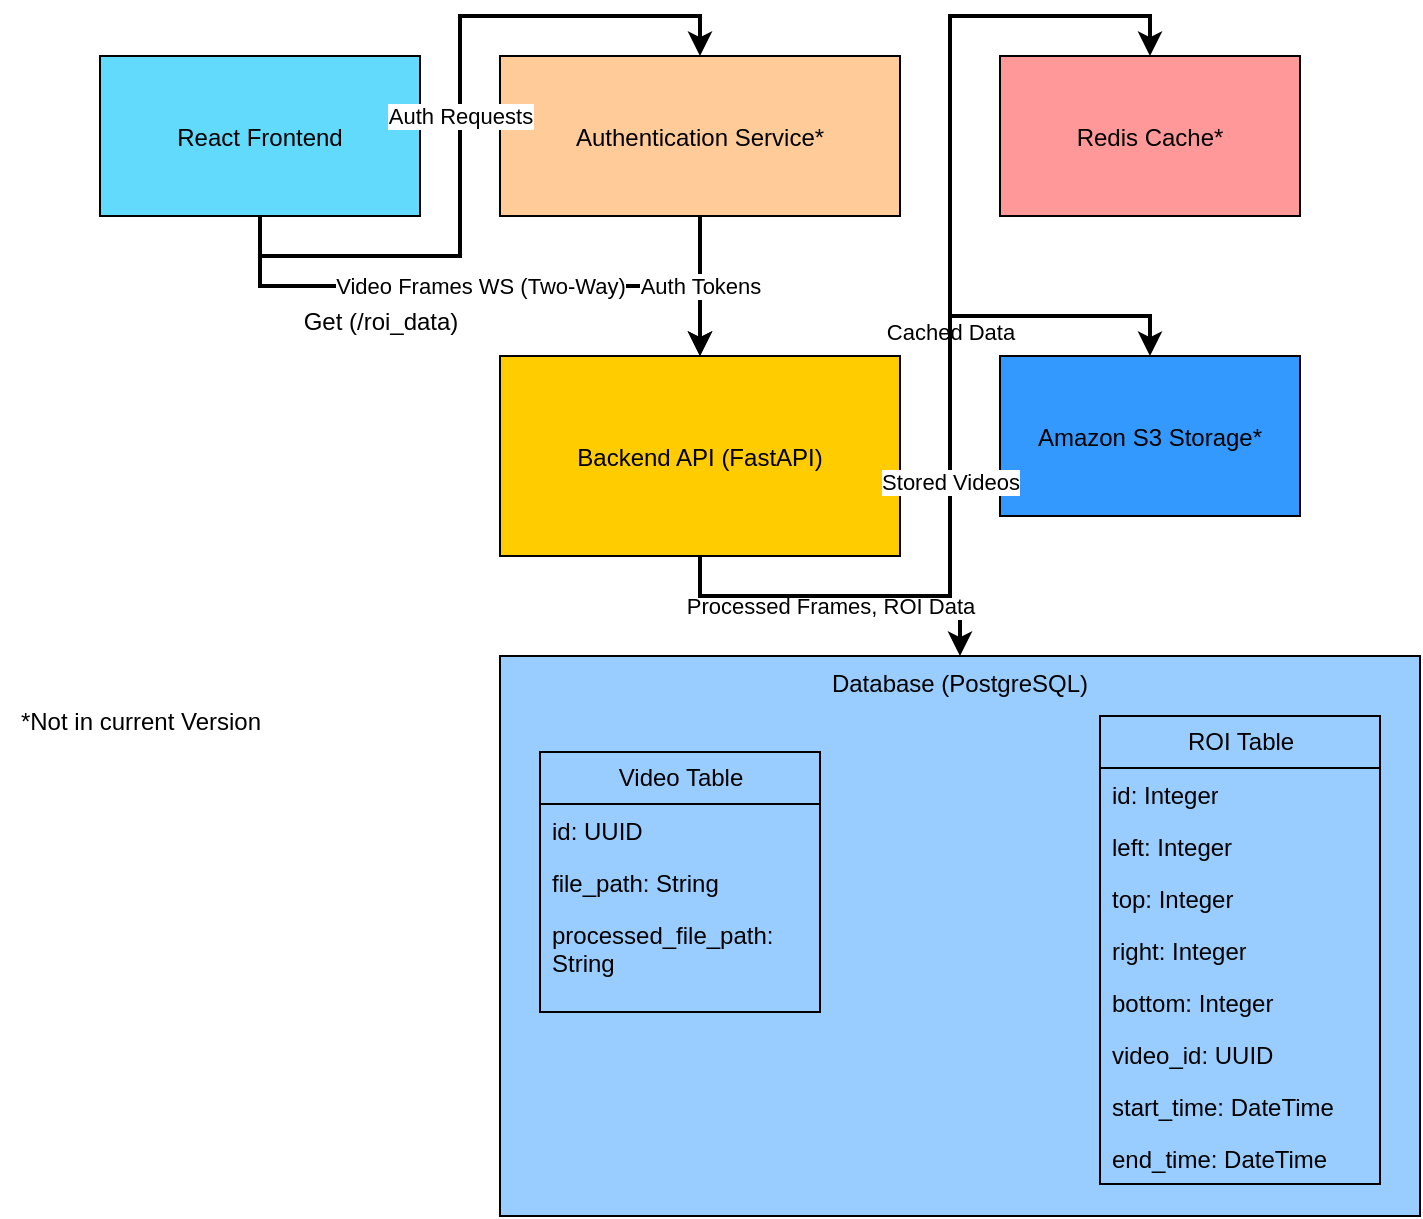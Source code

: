 <mxfile version="25.0.3">
  <diagram name="Architecture Diagram" id="0">
    <mxGraphModel dx="971" dy="613" grid="1" gridSize="10" guides="1" tooltips="1" connect="1" arrows="1" fold="1" page="1" pageScale="1" pageWidth="827" pageHeight="1169" math="0" shadow="0">
      <root>
        <mxCell id="0" />
        <mxCell id="1" parent="0" />
        <mxCell id="react_frontend" value="React Frontend" style="shape=rectangle;fillColor=#61dafb;" parent="1" vertex="1">
          <mxGeometry x="100" y="50" width="160" height="80" as="geometry" />
        </mxCell>
        <mxCell id="backend_api" value="Backend API (FastAPI)" style="shape=rectangle;fillColor=#ffcc00;" parent="1" vertex="1">
          <mxGeometry x="300" y="200" width="200" height="100" as="geometry" />
        </mxCell>
        <mxCell id="redis_cache" value="Redis Cache*" style="shape=rectangle;fillColor=#ff9999;" parent="1" vertex="1">
          <mxGeometry x="550" y="50" width="150" height="80" as="geometry" />
        </mxCell>
        <mxCell id="s3_storage" value="Amazon S3 Storage*" style="shape=rectangle;fillColor=#3399ff;" parent="1" vertex="1">
          <mxGeometry x="550" y="200" width="150" height="80" as="geometry" />
        </mxCell>
        <mxCell id="auth_service" value="Authentication Service*" style="shape=rectangle;fillColor=#ffcc99;" parent="1" vertex="1">
          <mxGeometry x="300" y="50" width="200" height="80" as="geometry" />
        </mxCell>
        <mxCell id="database" value="Database (PostgreSQL)" style="shape=rectangle;fillColor=#99ccff;verticalAlign=top;" parent="1" vertex="1">
          <mxGeometry x="300" y="350" width="460" height="280" as="geometry" />
        </mxCell>
        <mxCell id="arrow1" value="Video Frames WS (Two-Way)" style="edgeStyle=orthogonalEdgeStyle;rounded=0;orthogonalLoop=1;jettySize=auto;html=1;exitX=0.5;exitY=1;exitDx=0;exitDy=0;entryX=0.5;entryY=0;entryDx=0;entryDy=0;strokeColor=#000000;strokeWidth=2;" parent="1" source="react_frontend" target="backend_api" edge="1">
          <mxGeometry relative="1" as="geometry" />
        </mxCell>
        <mxCell id="arrow2" value="Processed Frames, ROI Data" style="edgeStyle=orthogonalEdgeStyle;rounded=0;orthogonalLoop=1;jettySize=auto;html=1;exitX=0.5;exitY=1;exitDx=0;exitDy=0;entryX=0.5;entryY=0;entryDx=0;entryDy=0;strokeColor=#000000;strokeWidth=2;" parent="1" source="backend_api" target="database" edge="1">
          <mxGeometry relative="1" as="geometry" />
        </mxCell>
        <mxCell id="arrow3" value="Cached Data" style="edgeStyle=orthogonalEdgeStyle;rounded=0;orthogonalLoop=1;jettySize=auto;html=1;exitX=0.5;exitY=1;exitDx=0;exitDy=0;entryX=0.5;entryY=0;entryDx=0;entryDy=0;strokeColor=#000000;strokeWidth=2;" parent="1" source="backend_api" target="redis_cache" edge="1">
          <mxGeometry relative="1" as="geometry" />
        </mxCell>
        <mxCell id="arrow4" value="Stored Videos" style="edgeStyle=orthogonalEdgeStyle;rounded=0;orthogonalLoop=1;jettySize=auto;html=1;exitX=0.5;exitY=1;exitDx=0;exitDy=0;entryX=0.5;entryY=0;entryDx=0;entryDy=0;strokeColor=#000000;strokeWidth=2;" parent="1" source="backend_api" target="s3_storage" edge="1">
          <mxGeometry relative="1" as="geometry" />
        </mxCell>
        <mxCell id="arrow5" value="Auth Requests" style="edgeStyle=orthogonalEdgeStyle;rounded=0;orthogonalLoop=1;jettySize=auto;html=1;exitX=0.5;exitY=1;exitDx=0;exitDy=0;entryX=0.5;entryY=0;entryDx=0;entryDy=0;strokeColor=#000000;strokeWidth=2;" parent="1" source="react_frontend" target="auth_service" edge="1">
          <mxGeometry relative="1" as="geometry" />
        </mxCell>
        <mxCell id="arrow6" value="Auth Tokens" style="edgeStyle=orthogonalEdgeStyle;rounded=0;orthogonalLoop=1;jettySize=auto;html=1;exitX=0.5;exitY=1;exitDx=0;exitDy=0;entryX=0.5;entryY=0;entryDx=0;entryDy=0;strokeColor=#000000;strokeWidth=2;" parent="1" source="auth_service" target="backend_api" edge="1">
          <mxGeometry relative="1" as="geometry" />
        </mxCell>
        <mxCell id="Uk1N6ziy1TD3qW-qAN04-14" value="Video Table" style="swimlane;fontStyle=0;childLayout=stackLayout;horizontal=1;startSize=26;fillColor=none;horizontalStack=0;resizeParent=1;resizeParentMax=0;resizeLast=0;collapsible=1;marginBottom=0;html=1;" parent="1" vertex="1">
          <mxGeometry x="320" y="398" width="140" height="130" as="geometry" />
        </mxCell>
        <mxCell id="Uk1N6ziy1TD3qW-qAN04-15" value="id: UUID" style="text;strokeColor=none;fillColor=none;align=left;verticalAlign=top;spacingLeft=4;spacingRight=4;overflow=hidden;rotatable=0;points=[[0,0.5],[1,0.5]];portConstraint=eastwest;whiteSpace=wrap;html=1;" parent="Uk1N6ziy1TD3qW-qAN04-14" vertex="1">
          <mxGeometry y="26" width="140" height="26" as="geometry" />
        </mxCell>
        <mxCell id="Uk1N6ziy1TD3qW-qAN04-16" value="file_path: String" style="text;strokeColor=none;fillColor=none;align=left;verticalAlign=top;spacingLeft=4;spacingRight=4;overflow=hidden;rotatable=0;points=[[0,0.5],[1,0.5]];portConstraint=eastwest;whiteSpace=wrap;html=1;" parent="Uk1N6ziy1TD3qW-qAN04-14" vertex="1">
          <mxGeometry y="52" width="140" height="26" as="geometry" />
        </mxCell>
        <mxCell id="Uk1N6ziy1TD3qW-qAN04-17" value="processed_file_path: String&lt;div&gt;&lt;br&gt;&lt;/div&gt;" style="text;strokeColor=none;fillColor=none;align=left;verticalAlign=top;spacingLeft=4;spacingRight=4;overflow=hidden;rotatable=0;points=[[0,0.5],[1,0.5]];portConstraint=eastwest;whiteSpace=wrap;html=1;" parent="Uk1N6ziy1TD3qW-qAN04-14" vertex="1">
          <mxGeometry y="78" width="140" height="52" as="geometry" />
        </mxCell>
        <mxCell id="Uk1N6ziy1TD3qW-qAN04-18" value="ROI Table" style="swimlane;fontStyle=0;childLayout=stackLayout;horizontal=1;startSize=26;fillColor=none;horizontalStack=0;resizeParent=1;resizeParentMax=0;resizeLast=0;collapsible=1;marginBottom=0;html=1;" parent="1" vertex="1">
          <mxGeometry x="600" y="380" width="140" height="234" as="geometry" />
        </mxCell>
        <mxCell id="Uk1N6ziy1TD3qW-qAN04-19" value="id: Integer" style="text;strokeColor=none;fillColor=none;align=left;verticalAlign=top;spacingLeft=4;spacingRight=4;overflow=hidden;rotatable=0;points=[[0,0.5],[1,0.5]];portConstraint=eastwest;whiteSpace=wrap;html=1;" parent="Uk1N6ziy1TD3qW-qAN04-18" vertex="1">
          <mxGeometry y="26" width="140" height="26" as="geometry" />
        </mxCell>
        <mxCell id="Uk1N6ziy1TD3qW-qAN04-20" value="left: Integer" style="text;strokeColor=none;fillColor=none;align=left;verticalAlign=top;spacingLeft=4;spacingRight=4;overflow=hidden;rotatable=0;points=[[0,0.5],[1,0.5]];portConstraint=eastwest;whiteSpace=wrap;html=1;" parent="Uk1N6ziy1TD3qW-qAN04-18" vertex="1">
          <mxGeometry y="52" width="140" height="26" as="geometry" />
        </mxCell>
        <mxCell id="Uk1N6ziy1TD3qW-qAN04-21" value="top: Integer" style="text;strokeColor=none;fillColor=none;align=left;verticalAlign=top;spacingLeft=4;spacingRight=4;overflow=hidden;rotatable=0;points=[[0,0.5],[1,0.5]];portConstraint=eastwest;whiteSpace=wrap;html=1;" parent="Uk1N6ziy1TD3qW-qAN04-18" vertex="1">
          <mxGeometry y="78" width="140" height="26" as="geometry" />
        </mxCell>
        <mxCell id="Uk1N6ziy1TD3qW-qAN04-22" value="right: Integer" style="text;strokeColor=none;fillColor=none;align=left;verticalAlign=top;spacingLeft=4;spacingRight=4;overflow=hidden;rotatable=0;points=[[0,0.5],[1,0.5]];portConstraint=eastwest;whiteSpace=wrap;html=1;" parent="Uk1N6ziy1TD3qW-qAN04-18" vertex="1">
          <mxGeometry y="104" width="140" height="26" as="geometry" />
        </mxCell>
        <mxCell id="Uk1N6ziy1TD3qW-qAN04-23" value="bottom: Integer" style="text;strokeColor=none;fillColor=none;align=left;verticalAlign=top;spacingLeft=4;spacingRight=4;overflow=hidden;rotatable=0;points=[[0,0.5],[1,0.5]];portConstraint=eastwest;whiteSpace=wrap;html=1;" parent="Uk1N6ziy1TD3qW-qAN04-18" vertex="1">
          <mxGeometry y="130" width="140" height="26" as="geometry" />
        </mxCell>
        <mxCell id="Uk1N6ziy1TD3qW-qAN04-24" value="video_id: UUID" style="text;strokeColor=none;fillColor=none;align=left;verticalAlign=top;spacingLeft=4;spacingRight=4;overflow=hidden;rotatable=0;points=[[0,0.5],[1,0.5]];portConstraint=eastwest;whiteSpace=wrap;html=1;" parent="Uk1N6ziy1TD3qW-qAN04-18" vertex="1">
          <mxGeometry y="156" width="140" height="26" as="geometry" />
        </mxCell>
        <mxCell id="Uk1N6ziy1TD3qW-qAN04-25" value="start_time: DateTime" style="text;strokeColor=none;fillColor=none;align=left;verticalAlign=top;spacingLeft=4;spacingRight=4;overflow=hidden;rotatable=0;points=[[0,0.5],[1,0.5]];portConstraint=eastwest;whiteSpace=wrap;html=1;" parent="Uk1N6ziy1TD3qW-qAN04-18" vertex="1">
          <mxGeometry y="182" width="140" height="26" as="geometry" />
        </mxCell>
        <mxCell id="Uk1N6ziy1TD3qW-qAN04-26" value="end_time: DateTime" style="text;strokeColor=none;fillColor=none;align=left;verticalAlign=top;spacingLeft=4;spacingRight=4;overflow=hidden;rotatable=0;points=[[0,0.5],[1,0.5]];portConstraint=eastwest;whiteSpace=wrap;html=1;" parent="Uk1N6ziy1TD3qW-qAN04-18" vertex="1">
          <mxGeometry y="208" width="140" height="26" as="geometry" />
        </mxCell>
        <mxCell id="Uk1N6ziy1TD3qW-qAN04-27" value="*Not in current Version" style="text;html=1;align=center;verticalAlign=middle;resizable=0;points=[];autosize=1;strokeColor=none;fillColor=none;" parent="1" vertex="1">
          <mxGeometry x="50" y="368" width="140" height="30" as="geometry" />
        </mxCell>
        <mxCell id="Uk1N6ziy1TD3qW-qAN04-28" value="Get (/roi_data)" style="text;html=1;align=center;verticalAlign=middle;resizable=0;points=[];autosize=1;strokeColor=none;fillColor=none;" parent="1" vertex="1">
          <mxGeometry x="190" y="168" width="100" height="30" as="geometry" />
        </mxCell>
      </root>
    </mxGraphModel>
  </diagram>
</mxfile>
